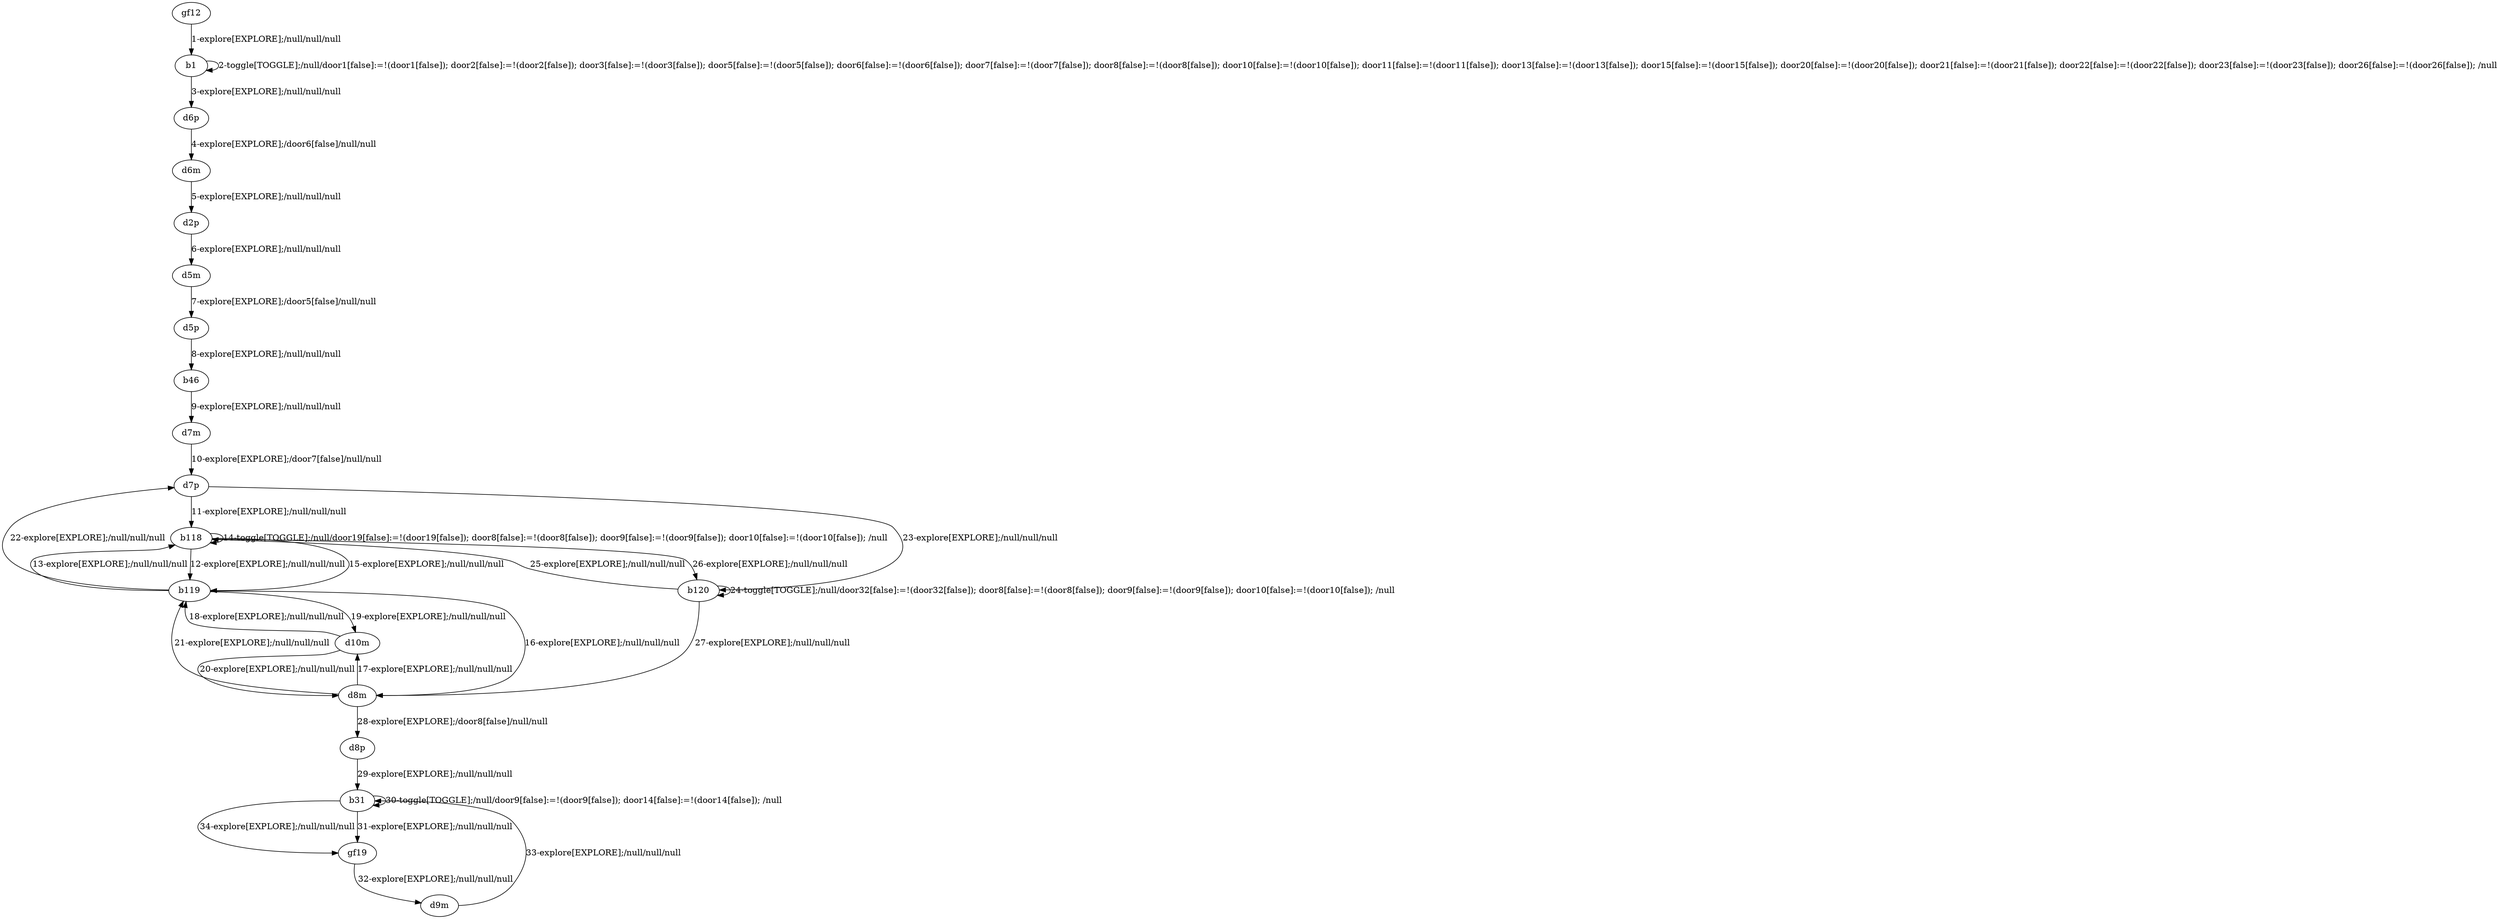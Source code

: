 # Total number of goals covered by this test: 1
# d8p --> b31

digraph g {
"gf12" -> "b1" [label = "1-explore[EXPLORE];/null/null/null"];
"b1" -> "b1" [label = "2-toggle[TOGGLE];/null/door1[false]:=!(door1[false]); door2[false]:=!(door2[false]); door3[false]:=!(door3[false]); door5[false]:=!(door5[false]); door6[false]:=!(door6[false]); door7[false]:=!(door7[false]); door8[false]:=!(door8[false]); door10[false]:=!(door10[false]); door11[false]:=!(door11[false]); door13[false]:=!(door13[false]); door15[false]:=!(door15[false]); door20[false]:=!(door20[false]); door21[false]:=!(door21[false]); door22[false]:=!(door22[false]); door23[false]:=!(door23[false]); door26[false]:=!(door26[false]); /null"];
"b1" -> "d6p" [label = "3-explore[EXPLORE];/null/null/null"];
"d6p" -> "d6m" [label = "4-explore[EXPLORE];/door6[false]/null/null"];
"d6m" -> "d2p" [label = "5-explore[EXPLORE];/null/null/null"];
"d2p" -> "d5m" [label = "6-explore[EXPLORE];/null/null/null"];
"d5m" -> "d5p" [label = "7-explore[EXPLORE];/door5[false]/null/null"];
"d5p" -> "b46" [label = "8-explore[EXPLORE];/null/null/null"];
"b46" -> "d7m" [label = "9-explore[EXPLORE];/null/null/null"];
"d7m" -> "d7p" [label = "10-explore[EXPLORE];/door7[false]/null/null"];
"d7p" -> "b118" [label = "11-explore[EXPLORE];/null/null/null"];
"b118" -> "b119" [label = "12-explore[EXPLORE];/null/null/null"];
"b119" -> "b118" [label = "13-explore[EXPLORE];/null/null/null"];
"b118" -> "b118" [label = "14-toggle[TOGGLE];/null/door19[false]:=!(door19[false]); door8[false]:=!(door8[false]); door9[false]:=!(door9[false]); door10[false]:=!(door10[false]); /null"];
"b118" -> "b119" [label = "15-explore[EXPLORE];/null/null/null"];
"b119" -> "d8m" [label = "16-explore[EXPLORE];/null/null/null"];
"d8m" -> "d10m" [label = "17-explore[EXPLORE];/null/null/null"];
"d10m" -> "b119" [label = "18-explore[EXPLORE];/null/null/null"];
"b119" -> "d10m" [label = "19-explore[EXPLORE];/null/null/null"];
"d10m" -> "d8m" [label = "20-explore[EXPLORE];/null/null/null"];
"d8m" -> "b119" [label = "21-explore[EXPLORE];/null/null/null"];
"b119" -> "d7p" [label = "22-explore[EXPLORE];/null/null/null"];
"d7p" -> "b120" [label = "23-explore[EXPLORE];/null/null/null"];
"b120" -> "b120" [label = "24-toggle[TOGGLE];/null/door32[false]:=!(door32[false]); door8[false]:=!(door8[false]); door9[false]:=!(door9[false]); door10[false]:=!(door10[false]); /null"];
"b120" -> "b118" [label = "25-explore[EXPLORE];/null/null/null"];
"b118" -> "b120" [label = "26-explore[EXPLORE];/null/null/null"];
"b120" -> "d8m" [label = "27-explore[EXPLORE];/null/null/null"];
"d8m" -> "d8p" [label = "28-explore[EXPLORE];/door8[false]/null/null"];
"d8p" -> "b31" [label = "29-explore[EXPLORE];/null/null/null"];
"b31" -> "b31" [label = "30-toggle[TOGGLE];/null/door9[false]:=!(door9[false]); door14[false]:=!(door14[false]); /null"];
"b31" -> "gf19" [label = "31-explore[EXPLORE];/null/null/null"];
"gf19" -> "d9m" [label = "32-explore[EXPLORE];/null/null/null"];
"d9m" -> "b31" [label = "33-explore[EXPLORE];/null/null/null"];
"b31" -> "gf19" [label = "34-explore[EXPLORE];/null/null/null"];
}